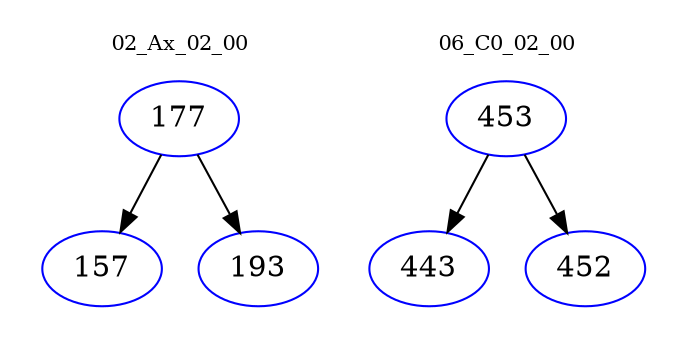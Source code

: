 digraph{
subgraph cluster_0 {
color = white
label = "02_Ax_02_00";
fontsize=10;
T0_177 [label="177", color="blue"]
T0_177 -> T0_157 [color="black"]
T0_157 [label="157", color="blue"]
T0_177 -> T0_193 [color="black"]
T0_193 [label="193", color="blue"]
}
subgraph cluster_1 {
color = white
label = "06_C0_02_00";
fontsize=10;
T1_453 [label="453", color="blue"]
T1_453 -> T1_443 [color="black"]
T1_443 [label="443", color="blue"]
T1_453 -> T1_452 [color="black"]
T1_452 [label="452", color="blue"]
}
}
